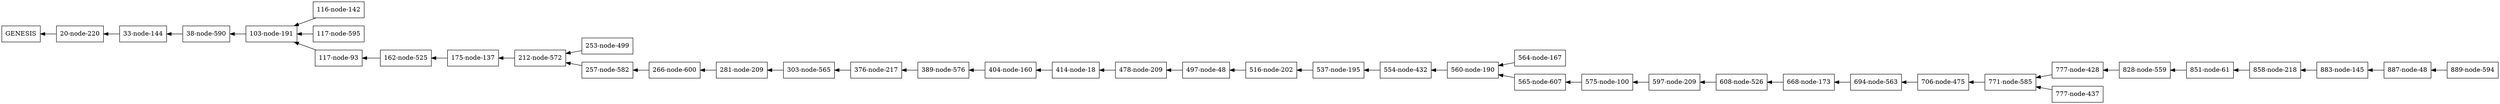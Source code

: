 digraph praos {
rankdir=RL
node[shape=box]
"20-node-220" -> "GENESIS"
"33-node-144" -> "20-node-220"
"38-node-590" -> "33-node-144"
"103-node-191" -> "38-node-590"
"116-node-142" -> "103-node-191"
"117-node-595" -> "103-node-191"
"117-node-93" -> "103-node-191"
"162-node-525" -> "117-node-93"
"175-node-137" -> "162-node-525"
"212-node-572" -> "175-node-137"
"253-node-499" -> "212-node-572"
"257-node-582" -> "212-node-572"
"266-node-600" -> "257-node-582"
"281-node-209" -> "266-node-600"
"303-node-565" -> "281-node-209"
"376-node-217" -> "303-node-565"
"389-node-576" -> "376-node-217"
"404-node-160" -> "389-node-576"
"414-node-18" -> "404-node-160"
"478-node-209" -> "414-node-18"
"497-node-48" -> "478-node-209"
"516-node-202" -> "497-node-48"
"537-node-195" -> "516-node-202"
"554-node-432" -> "537-node-195"
"560-node-190" -> "554-node-432"
"564-node-167" -> "560-node-190"
"565-node-607" -> "560-node-190"
"575-node-100" -> "565-node-607"
"597-node-209" -> "575-node-100"
"608-node-526" -> "597-node-209"
"668-node-173" -> "608-node-526"
"694-node-563" -> "668-node-173"
"706-node-475" -> "694-node-563"
"771-node-585" -> "706-node-475"
"777-node-428" -> "771-node-585"
"777-node-437" -> "771-node-585"
"828-node-559" -> "777-node-428"
"851-node-61" -> "828-node-559"
"858-node-218" -> "851-node-61"
"883-node-145" -> "858-node-218"
"887-node-48" -> "883-node-145"
"889-node-594" -> "887-node-48"
}
